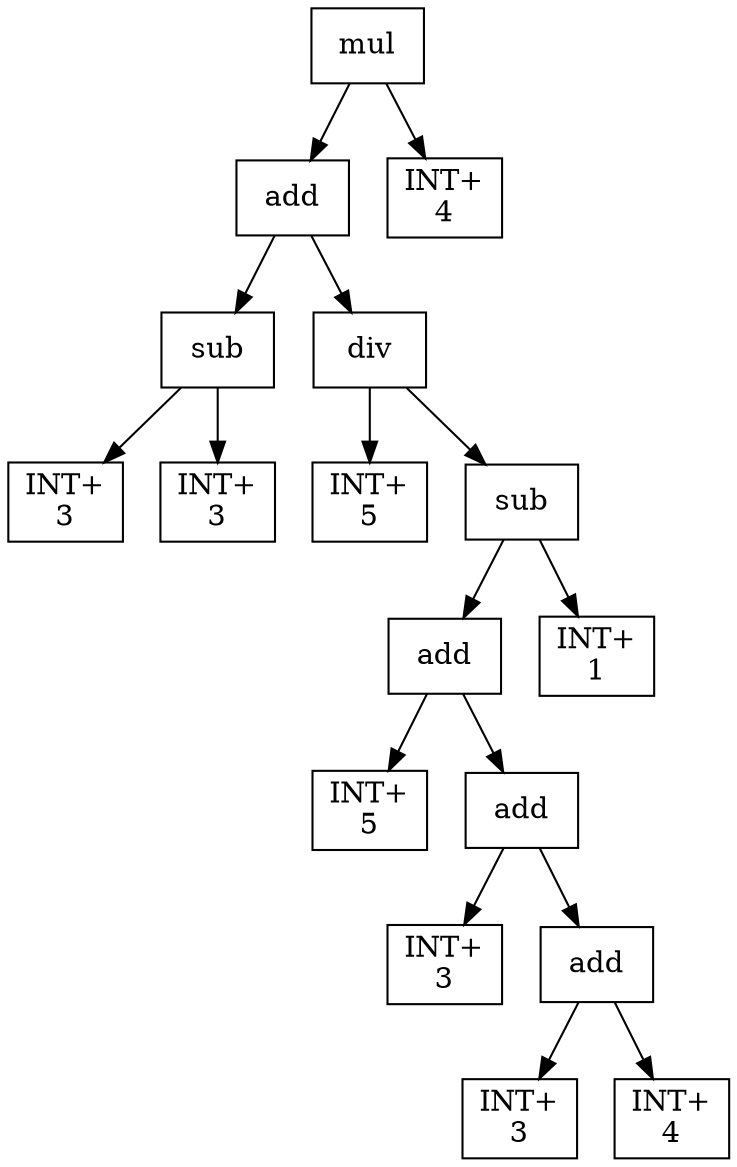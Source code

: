 digraph expr {
  node [shape=box];
  n1 [label="mul"];
  n2 [label="add"];
  n3 [label="sub"];
  n4 [label="INT+\n3"];
  n5 [label="INT+\n3"];
  n3 -> n4;
  n3 -> n5;
  n6 [label="div"];
  n7 [label="INT+\n5"];
  n8 [label="sub"];
  n9 [label="add"];
  n10 [label="INT+\n5"];
  n11 [label="add"];
  n12 [label="INT+\n3"];
  n13 [label="add"];
  n14 [label="INT+\n3"];
  n15 [label="INT+\n4"];
  n13 -> n14;
  n13 -> n15;
  n11 -> n12;
  n11 -> n13;
  n9 -> n10;
  n9 -> n11;
  n16 [label="INT+\n1"];
  n8 -> n9;
  n8 -> n16;
  n6 -> n7;
  n6 -> n8;
  n2 -> n3;
  n2 -> n6;
  n17 [label="INT+\n4"];
  n1 -> n2;
  n1 -> n17;
}